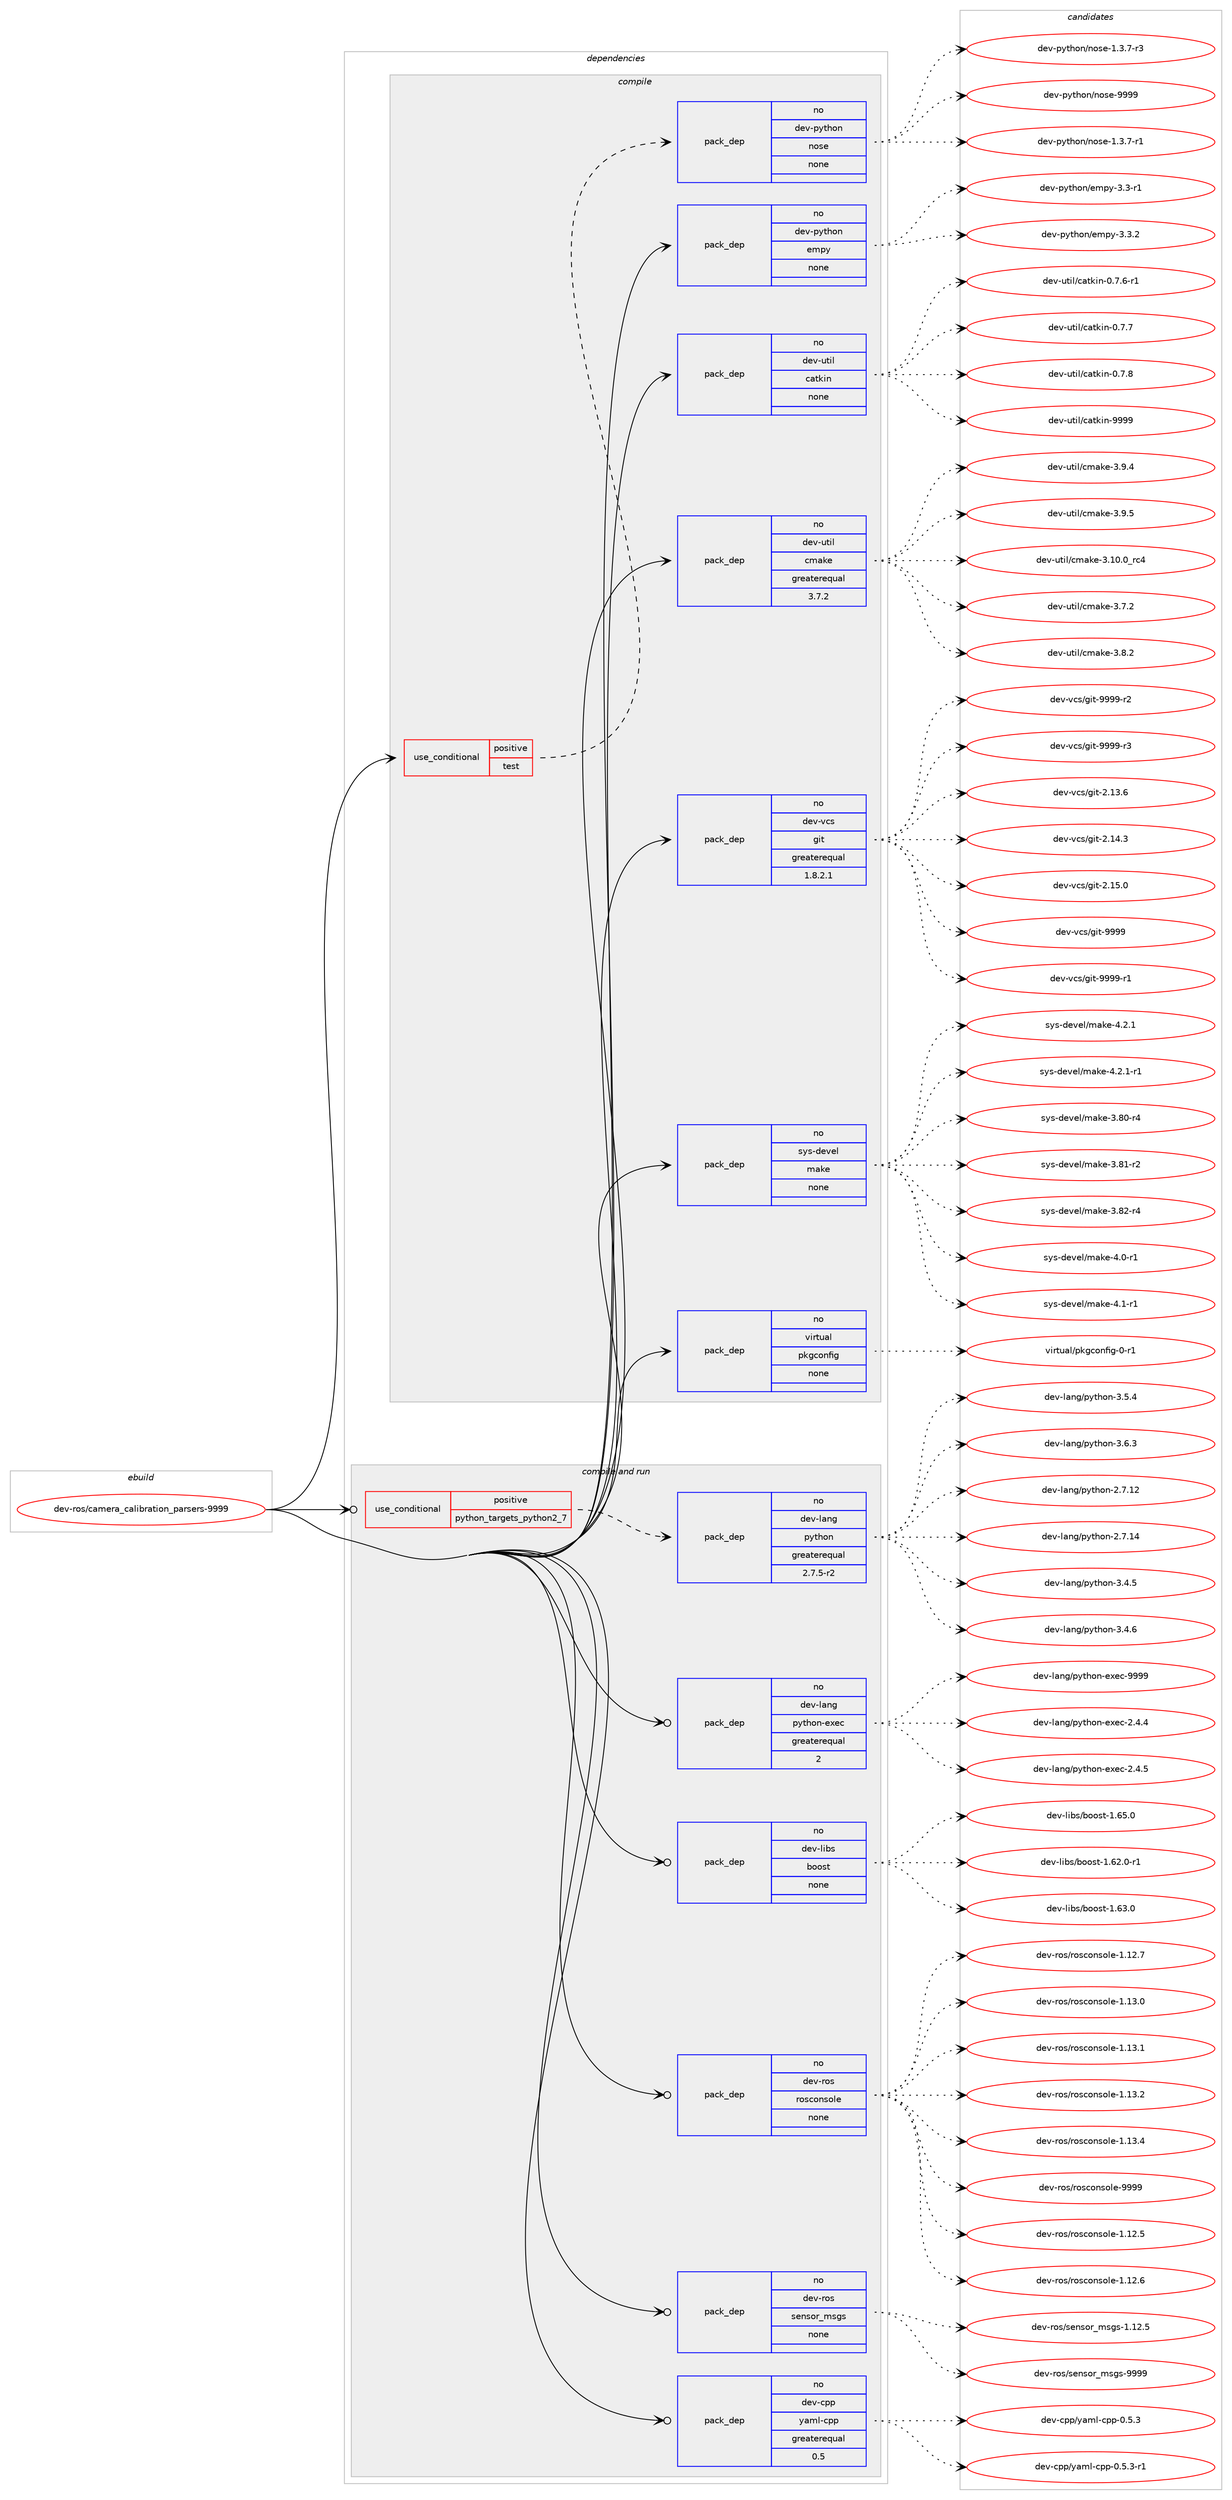 digraph prolog {

# *************
# Graph options
# *************

newrank=true;
concentrate=true;
compound=true;
graph [rankdir=LR,fontname=Helvetica,fontsize=10,ranksep=1.5];#, ranksep=2.5, nodesep=0.2];
edge  [arrowhead=vee];
node  [fontname=Helvetica,fontsize=10];

# **********
# The ebuild
# **********

subgraph cluster_leftcol {
color=gray;
rank=same;
label=<<i>ebuild</i>>;
id [label="dev-ros/camera_calibration_parsers-9999", color=red, width=4, href="../dev-ros/camera_calibration_parsers-9999.svg"];
}

# ****************
# The dependencies
# ****************

subgraph cluster_midcol {
color=gray;
label=<<i>dependencies</i>>;
subgraph cluster_compile {
fillcolor="#eeeeee";
style=filled;
label=<<i>compile</i>>;
subgraph cond44898 {
dependency198470 [label=<<TABLE BORDER="0" CELLBORDER="1" CELLSPACING="0" CELLPADDING="4"><TR><TD ROWSPAN="3" CELLPADDING="10">use_conditional</TD></TR><TR><TD>positive</TD></TR><TR><TD>test</TD></TR></TABLE>>, shape=none, color=red];
subgraph pack149585 {
dependency198471 [label=<<TABLE BORDER="0" CELLBORDER="1" CELLSPACING="0" CELLPADDING="4" WIDTH="220"><TR><TD ROWSPAN="6" CELLPADDING="30">pack_dep</TD></TR><TR><TD WIDTH="110">no</TD></TR><TR><TD>dev-python</TD></TR><TR><TD>nose</TD></TR><TR><TD>none</TD></TR><TR><TD></TD></TR></TABLE>>, shape=none, color=blue];
}
dependency198470:e -> dependency198471:w [weight=20,style="dashed",arrowhead="vee"];
}
id:e -> dependency198470:w [weight=20,style="solid",arrowhead="vee"];
subgraph pack149586 {
dependency198472 [label=<<TABLE BORDER="0" CELLBORDER="1" CELLSPACING="0" CELLPADDING="4" WIDTH="220"><TR><TD ROWSPAN="6" CELLPADDING="30">pack_dep</TD></TR><TR><TD WIDTH="110">no</TD></TR><TR><TD>dev-python</TD></TR><TR><TD>empy</TD></TR><TR><TD>none</TD></TR><TR><TD></TD></TR></TABLE>>, shape=none, color=blue];
}
id:e -> dependency198472:w [weight=20,style="solid",arrowhead="vee"];
subgraph pack149587 {
dependency198473 [label=<<TABLE BORDER="0" CELLBORDER="1" CELLSPACING="0" CELLPADDING="4" WIDTH="220"><TR><TD ROWSPAN="6" CELLPADDING="30">pack_dep</TD></TR><TR><TD WIDTH="110">no</TD></TR><TR><TD>dev-util</TD></TR><TR><TD>catkin</TD></TR><TR><TD>none</TD></TR><TR><TD></TD></TR></TABLE>>, shape=none, color=blue];
}
id:e -> dependency198473:w [weight=20,style="solid",arrowhead="vee"];
subgraph pack149588 {
dependency198474 [label=<<TABLE BORDER="0" CELLBORDER="1" CELLSPACING="0" CELLPADDING="4" WIDTH="220"><TR><TD ROWSPAN="6" CELLPADDING="30">pack_dep</TD></TR><TR><TD WIDTH="110">no</TD></TR><TR><TD>dev-util</TD></TR><TR><TD>cmake</TD></TR><TR><TD>greaterequal</TD></TR><TR><TD>3.7.2</TD></TR></TABLE>>, shape=none, color=blue];
}
id:e -> dependency198474:w [weight=20,style="solid",arrowhead="vee"];
subgraph pack149589 {
dependency198475 [label=<<TABLE BORDER="0" CELLBORDER="1" CELLSPACING="0" CELLPADDING="4" WIDTH="220"><TR><TD ROWSPAN="6" CELLPADDING="30">pack_dep</TD></TR><TR><TD WIDTH="110">no</TD></TR><TR><TD>dev-vcs</TD></TR><TR><TD>git</TD></TR><TR><TD>greaterequal</TD></TR><TR><TD>1.8.2.1</TD></TR></TABLE>>, shape=none, color=blue];
}
id:e -> dependency198475:w [weight=20,style="solid",arrowhead="vee"];
subgraph pack149590 {
dependency198476 [label=<<TABLE BORDER="0" CELLBORDER="1" CELLSPACING="0" CELLPADDING="4" WIDTH="220"><TR><TD ROWSPAN="6" CELLPADDING="30">pack_dep</TD></TR><TR><TD WIDTH="110">no</TD></TR><TR><TD>sys-devel</TD></TR><TR><TD>make</TD></TR><TR><TD>none</TD></TR><TR><TD></TD></TR></TABLE>>, shape=none, color=blue];
}
id:e -> dependency198476:w [weight=20,style="solid",arrowhead="vee"];
subgraph pack149591 {
dependency198477 [label=<<TABLE BORDER="0" CELLBORDER="1" CELLSPACING="0" CELLPADDING="4" WIDTH="220"><TR><TD ROWSPAN="6" CELLPADDING="30">pack_dep</TD></TR><TR><TD WIDTH="110">no</TD></TR><TR><TD>virtual</TD></TR><TR><TD>pkgconfig</TD></TR><TR><TD>none</TD></TR><TR><TD></TD></TR></TABLE>>, shape=none, color=blue];
}
id:e -> dependency198477:w [weight=20,style="solid",arrowhead="vee"];
}
subgraph cluster_compileandrun {
fillcolor="#eeeeee";
style=filled;
label=<<i>compile and run</i>>;
subgraph cond44899 {
dependency198478 [label=<<TABLE BORDER="0" CELLBORDER="1" CELLSPACING="0" CELLPADDING="4"><TR><TD ROWSPAN="3" CELLPADDING="10">use_conditional</TD></TR><TR><TD>positive</TD></TR><TR><TD>python_targets_python2_7</TD></TR></TABLE>>, shape=none, color=red];
subgraph pack149592 {
dependency198479 [label=<<TABLE BORDER="0" CELLBORDER="1" CELLSPACING="0" CELLPADDING="4" WIDTH="220"><TR><TD ROWSPAN="6" CELLPADDING="30">pack_dep</TD></TR><TR><TD WIDTH="110">no</TD></TR><TR><TD>dev-lang</TD></TR><TR><TD>python</TD></TR><TR><TD>greaterequal</TD></TR><TR><TD>2.7.5-r2</TD></TR></TABLE>>, shape=none, color=blue];
}
dependency198478:e -> dependency198479:w [weight=20,style="dashed",arrowhead="vee"];
}
id:e -> dependency198478:w [weight=20,style="solid",arrowhead="odotvee"];
subgraph pack149593 {
dependency198480 [label=<<TABLE BORDER="0" CELLBORDER="1" CELLSPACING="0" CELLPADDING="4" WIDTH="220"><TR><TD ROWSPAN="6" CELLPADDING="30">pack_dep</TD></TR><TR><TD WIDTH="110">no</TD></TR><TR><TD>dev-cpp</TD></TR><TR><TD>yaml-cpp</TD></TR><TR><TD>greaterequal</TD></TR><TR><TD>0.5</TD></TR></TABLE>>, shape=none, color=blue];
}
id:e -> dependency198480:w [weight=20,style="solid",arrowhead="odotvee"];
subgraph pack149594 {
dependency198481 [label=<<TABLE BORDER="0" CELLBORDER="1" CELLSPACING="0" CELLPADDING="4" WIDTH="220"><TR><TD ROWSPAN="6" CELLPADDING="30">pack_dep</TD></TR><TR><TD WIDTH="110">no</TD></TR><TR><TD>dev-lang</TD></TR><TR><TD>python-exec</TD></TR><TR><TD>greaterequal</TD></TR><TR><TD>2</TD></TR></TABLE>>, shape=none, color=blue];
}
id:e -> dependency198481:w [weight=20,style="solid",arrowhead="odotvee"];
subgraph pack149595 {
dependency198482 [label=<<TABLE BORDER="0" CELLBORDER="1" CELLSPACING="0" CELLPADDING="4" WIDTH="220"><TR><TD ROWSPAN="6" CELLPADDING="30">pack_dep</TD></TR><TR><TD WIDTH="110">no</TD></TR><TR><TD>dev-libs</TD></TR><TR><TD>boost</TD></TR><TR><TD>none</TD></TR><TR><TD></TD></TR></TABLE>>, shape=none, color=blue];
}
id:e -> dependency198482:w [weight=20,style="solid",arrowhead="odotvee"];
subgraph pack149596 {
dependency198483 [label=<<TABLE BORDER="0" CELLBORDER="1" CELLSPACING="0" CELLPADDING="4" WIDTH="220"><TR><TD ROWSPAN="6" CELLPADDING="30">pack_dep</TD></TR><TR><TD WIDTH="110">no</TD></TR><TR><TD>dev-ros</TD></TR><TR><TD>rosconsole</TD></TR><TR><TD>none</TD></TR><TR><TD></TD></TR></TABLE>>, shape=none, color=blue];
}
id:e -> dependency198483:w [weight=20,style="solid",arrowhead="odotvee"];
subgraph pack149597 {
dependency198484 [label=<<TABLE BORDER="0" CELLBORDER="1" CELLSPACING="0" CELLPADDING="4" WIDTH="220"><TR><TD ROWSPAN="6" CELLPADDING="30">pack_dep</TD></TR><TR><TD WIDTH="110">no</TD></TR><TR><TD>dev-ros</TD></TR><TR><TD>sensor_msgs</TD></TR><TR><TD>none</TD></TR><TR><TD></TD></TR></TABLE>>, shape=none, color=blue];
}
id:e -> dependency198484:w [weight=20,style="solid",arrowhead="odotvee"];
}
subgraph cluster_run {
fillcolor="#eeeeee";
style=filled;
label=<<i>run</i>>;
}
}

# **************
# The candidates
# **************

subgraph cluster_choices {
rank=same;
color=gray;
label=<<i>candidates</i>>;

subgraph choice149585 {
color=black;
nodesep=1;
choice10010111845112121116104111110471101111151014549465146554511449 [label="dev-python/nose-1.3.7-r1", color=red, width=4,href="../dev-python/nose-1.3.7-r1.svg"];
choice10010111845112121116104111110471101111151014549465146554511451 [label="dev-python/nose-1.3.7-r3", color=red, width=4,href="../dev-python/nose-1.3.7-r3.svg"];
choice10010111845112121116104111110471101111151014557575757 [label="dev-python/nose-9999", color=red, width=4,href="../dev-python/nose-9999.svg"];
dependency198471:e -> choice10010111845112121116104111110471101111151014549465146554511449:w [style=dotted,weight="100"];
dependency198471:e -> choice10010111845112121116104111110471101111151014549465146554511451:w [style=dotted,weight="100"];
dependency198471:e -> choice10010111845112121116104111110471101111151014557575757:w [style=dotted,weight="100"];
}
subgraph choice149586 {
color=black;
nodesep=1;
choice1001011184511212111610411111047101109112121455146514511449 [label="dev-python/empy-3.3-r1", color=red, width=4,href="../dev-python/empy-3.3-r1.svg"];
choice1001011184511212111610411111047101109112121455146514650 [label="dev-python/empy-3.3.2", color=red, width=4,href="../dev-python/empy-3.3.2.svg"];
dependency198472:e -> choice1001011184511212111610411111047101109112121455146514511449:w [style=dotted,weight="100"];
dependency198472:e -> choice1001011184511212111610411111047101109112121455146514650:w [style=dotted,weight="100"];
}
subgraph choice149587 {
color=black;
nodesep=1;
choice100101118451171161051084799971161071051104548465546544511449 [label="dev-util/catkin-0.7.6-r1", color=red, width=4,href="../dev-util/catkin-0.7.6-r1.svg"];
choice10010111845117116105108479997116107105110454846554655 [label="dev-util/catkin-0.7.7", color=red, width=4,href="../dev-util/catkin-0.7.7.svg"];
choice10010111845117116105108479997116107105110454846554656 [label="dev-util/catkin-0.7.8", color=red, width=4,href="../dev-util/catkin-0.7.8.svg"];
choice100101118451171161051084799971161071051104557575757 [label="dev-util/catkin-9999", color=red, width=4,href="../dev-util/catkin-9999.svg"];
dependency198473:e -> choice100101118451171161051084799971161071051104548465546544511449:w [style=dotted,weight="100"];
dependency198473:e -> choice10010111845117116105108479997116107105110454846554655:w [style=dotted,weight="100"];
dependency198473:e -> choice10010111845117116105108479997116107105110454846554656:w [style=dotted,weight="100"];
dependency198473:e -> choice100101118451171161051084799971161071051104557575757:w [style=dotted,weight="100"];
}
subgraph choice149588 {
color=black;
nodesep=1;
choice1001011184511711610510847991099710710145514649484648951149952 [label="dev-util/cmake-3.10.0_rc4", color=red, width=4,href="../dev-util/cmake-3.10.0_rc4.svg"];
choice10010111845117116105108479910997107101455146554650 [label="dev-util/cmake-3.7.2", color=red, width=4,href="../dev-util/cmake-3.7.2.svg"];
choice10010111845117116105108479910997107101455146564650 [label="dev-util/cmake-3.8.2", color=red, width=4,href="../dev-util/cmake-3.8.2.svg"];
choice10010111845117116105108479910997107101455146574652 [label="dev-util/cmake-3.9.4", color=red, width=4,href="../dev-util/cmake-3.9.4.svg"];
choice10010111845117116105108479910997107101455146574653 [label="dev-util/cmake-3.9.5", color=red, width=4,href="../dev-util/cmake-3.9.5.svg"];
dependency198474:e -> choice1001011184511711610510847991099710710145514649484648951149952:w [style=dotted,weight="100"];
dependency198474:e -> choice10010111845117116105108479910997107101455146554650:w [style=dotted,weight="100"];
dependency198474:e -> choice10010111845117116105108479910997107101455146564650:w [style=dotted,weight="100"];
dependency198474:e -> choice10010111845117116105108479910997107101455146574652:w [style=dotted,weight="100"];
dependency198474:e -> choice10010111845117116105108479910997107101455146574653:w [style=dotted,weight="100"];
}
subgraph choice149589 {
color=black;
nodesep=1;
choice10010111845118991154710310511645504649514654 [label="dev-vcs/git-2.13.6", color=red, width=4,href="../dev-vcs/git-2.13.6.svg"];
choice10010111845118991154710310511645504649524651 [label="dev-vcs/git-2.14.3", color=red, width=4,href="../dev-vcs/git-2.14.3.svg"];
choice10010111845118991154710310511645504649534648 [label="dev-vcs/git-2.15.0", color=red, width=4,href="../dev-vcs/git-2.15.0.svg"];
choice1001011184511899115471031051164557575757 [label="dev-vcs/git-9999", color=red, width=4,href="../dev-vcs/git-9999.svg"];
choice10010111845118991154710310511645575757574511449 [label="dev-vcs/git-9999-r1", color=red, width=4,href="../dev-vcs/git-9999-r1.svg"];
choice10010111845118991154710310511645575757574511450 [label="dev-vcs/git-9999-r2", color=red, width=4,href="../dev-vcs/git-9999-r2.svg"];
choice10010111845118991154710310511645575757574511451 [label="dev-vcs/git-9999-r3", color=red, width=4,href="../dev-vcs/git-9999-r3.svg"];
dependency198475:e -> choice10010111845118991154710310511645504649514654:w [style=dotted,weight="100"];
dependency198475:e -> choice10010111845118991154710310511645504649524651:w [style=dotted,weight="100"];
dependency198475:e -> choice10010111845118991154710310511645504649534648:w [style=dotted,weight="100"];
dependency198475:e -> choice1001011184511899115471031051164557575757:w [style=dotted,weight="100"];
dependency198475:e -> choice10010111845118991154710310511645575757574511449:w [style=dotted,weight="100"];
dependency198475:e -> choice10010111845118991154710310511645575757574511450:w [style=dotted,weight="100"];
dependency198475:e -> choice10010111845118991154710310511645575757574511451:w [style=dotted,weight="100"];
}
subgraph choice149590 {
color=black;
nodesep=1;
choice11512111545100101118101108471099710710145514656484511452 [label="sys-devel/make-3.80-r4", color=red, width=4,href="../sys-devel/make-3.80-r4.svg"];
choice11512111545100101118101108471099710710145514656494511450 [label="sys-devel/make-3.81-r2", color=red, width=4,href="../sys-devel/make-3.81-r2.svg"];
choice11512111545100101118101108471099710710145514656504511452 [label="sys-devel/make-3.82-r4", color=red, width=4,href="../sys-devel/make-3.82-r4.svg"];
choice115121115451001011181011084710997107101455246484511449 [label="sys-devel/make-4.0-r1", color=red, width=4,href="../sys-devel/make-4.0-r1.svg"];
choice115121115451001011181011084710997107101455246494511449 [label="sys-devel/make-4.1-r1", color=red, width=4,href="../sys-devel/make-4.1-r1.svg"];
choice115121115451001011181011084710997107101455246504649 [label="sys-devel/make-4.2.1", color=red, width=4,href="../sys-devel/make-4.2.1.svg"];
choice1151211154510010111810110847109971071014552465046494511449 [label="sys-devel/make-4.2.1-r1", color=red, width=4,href="../sys-devel/make-4.2.1-r1.svg"];
dependency198476:e -> choice11512111545100101118101108471099710710145514656484511452:w [style=dotted,weight="100"];
dependency198476:e -> choice11512111545100101118101108471099710710145514656494511450:w [style=dotted,weight="100"];
dependency198476:e -> choice11512111545100101118101108471099710710145514656504511452:w [style=dotted,weight="100"];
dependency198476:e -> choice115121115451001011181011084710997107101455246484511449:w [style=dotted,weight="100"];
dependency198476:e -> choice115121115451001011181011084710997107101455246494511449:w [style=dotted,weight="100"];
dependency198476:e -> choice115121115451001011181011084710997107101455246504649:w [style=dotted,weight="100"];
dependency198476:e -> choice1151211154510010111810110847109971071014552465046494511449:w [style=dotted,weight="100"];
}
subgraph choice149591 {
color=black;
nodesep=1;
choice11810511411611797108471121071039911111010210510345484511449 [label="virtual/pkgconfig-0-r1", color=red, width=4,href="../virtual/pkgconfig-0-r1.svg"];
dependency198477:e -> choice11810511411611797108471121071039911111010210510345484511449:w [style=dotted,weight="100"];
}
subgraph choice149592 {
color=black;
nodesep=1;
choice10010111845108971101034711212111610411111045504655464950 [label="dev-lang/python-2.7.12", color=red, width=4,href="../dev-lang/python-2.7.12.svg"];
choice10010111845108971101034711212111610411111045504655464952 [label="dev-lang/python-2.7.14", color=red, width=4,href="../dev-lang/python-2.7.14.svg"];
choice100101118451089711010347112121116104111110455146524653 [label="dev-lang/python-3.4.5", color=red, width=4,href="../dev-lang/python-3.4.5.svg"];
choice100101118451089711010347112121116104111110455146524654 [label="dev-lang/python-3.4.6", color=red, width=4,href="../dev-lang/python-3.4.6.svg"];
choice100101118451089711010347112121116104111110455146534652 [label="dev-lang/python-3.5.4", color=red, width=4,href="../dev-lang/python-3.5.4.svg"];
choice100101118451089711010347112121116104111110455146544651 [label="dev-lang/python-3.6.3", color=red, width=4,href="../dev-lang/python-3.6.3.svg"];
dependency198479:e -> choice10010111845108971101034711212111610411111045504655464950:w [style=dotted,weight="100"];
dependency198479:e -> choice10010111845108971101034711212111610411111045504655464952:w [style=dotted,weight="100"];
dependency198479:e -> choice100101118451089711010347112121116104111110455146524653:w [style=dotted,weight="100"];
dependency198479:e -> choice100101118451089711010347112121116104111110455146524654:w [style=dotted,weight="100"];
dependency198479:e -> choice100101118451089711010347112121116104111110455146534652:w [style=dotted,weight="100"];
dependency198479:e -> choice100101118451089711010347112121116104111110455146544651:w [style=dotted,weight="100"];
}
subgraph choice149593 {
color=black;
nodesep=1;
choice100101118459911211247121971091084599112112454846534651 [label="dev-cpp/yaml-cpp-0.5.3", color=red, width=4,href="../dev-cpp/yaml-cpp-0.5.3.svg"];
choice1001011184599112112471219710910845991121124548465346514511449 [label="dev-cpp/yaml-cpp-0.5.3-r1", color=red, width=4,href="../dev-cpp/yaml-cpp-0.5.3-r1.svg"];
dependency198480:e -> choice100101118459911211247121971091084599112112454846534651:w [style=dotted,weight="100"];
dependency198480:e -> choice1001011184599112112471219710910845991121124548465346514511449:w [style=dotted,weight="100"];
}
subgraph choice149594 {
color=black;
nodesep=1;
choice1001011184510897110103471121211161041111104510112010199455046524652 [label="dev-lang/python-exec-2.4.4", color=red, width=4,href="../dev-lang/python-exec-2.4.4.svg"];
choice1001011184510897110103471121211161041111104510112010199455046524653 [label="dev-lang/python-exec-2.4.5", color=red, width=4,href="../dev-lang/python-exec-2.4.5.svg"];
choice10010111845108971101034711212111610411111045101120101994557575757 [label="dev-lang/python-exec-9999", color=red, width=4,href="../dev-lang/python-exec-9999.svg"];
dependency198481:e -> choice1001011184510897110103471121211161041111104510112010199455046524652:w [style=dotted,weight="100"];
dependency198481:e -> choice1001011184510897110103471121211161041111104510112010199455046524653:w [style=dotted,weight="100"];
dependency198481:e -> choice10010111845108971101034711212111610411111045101120101994557575757:w [style=dotted,weight="100"];
}
subgraph choice149595 {
color=black;
nodesep=1;
choice10010111845108105981154798111111115116454946545046484511449 [label="dev-libs/boost-1.62.0-r1", color=red, width=4,href="../dev-libs/boost-1.62.0-r1.svg"];
choice1001011184510810598115479811111111511645494654514648 [label="dev-libs/boost-1.63.0", color=red, width=4,href="../dev-libs/boost-1.63.0.svg"];
choice1001011184510810598115479811111111511645494654534648 [label="dev-libs/boost-1.65.0", color=red, width=4,href="../dev-libs/boost-1.65.0.svg"];
dependency198482:e -> choice10010111845108105981154798111111115116454946545046484511449:w [style=dotted,weight="100"];
dependency198482:e -> choice1001011184510810598115479811111111511645494654514648:w [style=dotted,weight="100"];
dependency198482:e -> choice1001011184510810598115479811111111511645494654534648:w [style=dotted,weight="100"];
}
subgraph choice149596 {
color=black;
nodesep=1;
choice10010111845114111115471141111159911111011511110810145494649504653 [label="dev-ros/rosconsole-1.12.5", color=red, width=4,href="../dev-ros/rosconsole-1.12.5.svg"];
choice10010111845114111115471141111159911111011511110810145494649504654 [label="dev-ros/rosconsole-1.12.6", color=red, width=4,href="../dev-ros/rosconsole-1.12.6.svg"];
choice10010111845114111115471141111159911111011511110810145494649504655 [label="dev-ros/rosconsole-1.12.7", color=red, width=4,href="../dev-ros/rosconsole-1.12.7.svg"];
choice10010111845114111115471141111159911111011511110810145494649514648 [label="dev-ros/rosconsole-1.13.0", color=red, width=4,href="../dev-ros/rosconsole-1.13.0.svg"];
choice10010111845114111115471141111159911111011511110810145494649514649 [label="dev-ros/rosconsole-1.13.1", color=red, width=4,href="../dev-ros/rosconsole-1.13.1.svg"];
choice10010111845114111115471141111159911111011511110810145494649514650 [label="dev-ros/rosconsole-1.13.2", color=red, width=4,href="../dev-ros/rosconsole-1.13.2.svg"];
choice10010111845114111115471141111159911111011511110810145494649514652 [label="dev-ros/rosconsole-1.13.4", color=red, width=4,href="../dev-ros/rosconsole-1.13.4.svg"];
choice1001011184511411111547114111115991111101151111081014557575757 [label="dev-ros/rosconsole-9999", color=red, width=4,href="../dev-ros/rosconsole-9999.svg"];
dependency198483:e -> choice10010111845114111115471141111159911111011511110810145494649504653:w [style=dotted,weight="100"];
dependency198483:e -> choice10010111845114111115471141111159911111011511110810145494649504654:w [style=dotted,weight="100"];
dependency198483:e -> choice10010111845114111115471141111159911111011511110810145494649504655:w [style=dotted,weight="100"];
dependency198483:e -> choice10010111845114111115471141111159911111011511110810145494649514648:w [style=dotted,weight="100"];
dependency198483:e -> choice10010111845114111115471141111159911111011511110810145494649514649:w [style=dotted,weight="100"];
dependency198483:e -> choice10010111845114111115471141111159911111011511110810145494649514650:w [style=dotted,weight="100"];
dependency198483:e -> choice10010111845114111115471141111159911111011511110810145494649514652:w [style=dotted,weight="100"];
dependency198483:e -> choice1001011184511411111547114111115991111101151111081014557575757:w [style=dotted,weight="100"];
}
subgraph choice149597 {
color=black;
nodesep=1;
choice10010111845114111115471151011101151111149510911510311545494649504653 [label="dev-ros/sensor_msgs-1.12.5", color=red, width=4,href="../dev-ros/sensor_msgs-1.12.5.svg"];
choice1001011184511411111547115101110115111114951091151031154557575757 [label="dev-ros/sensor_msgs-9999", color=red, width=4,href="../dev-ros/sensor_msgs-9999.svg"];
dependency198484:e -> choice10010111845114111115471151011101151111149510911510311545494649504653:w [style=dotted,weight="100"];
dependency198484:e -> choice1001011184511411111547115101110115111114951091151031154557575757:w [style=dotted,weight="100"];
}
}

}
